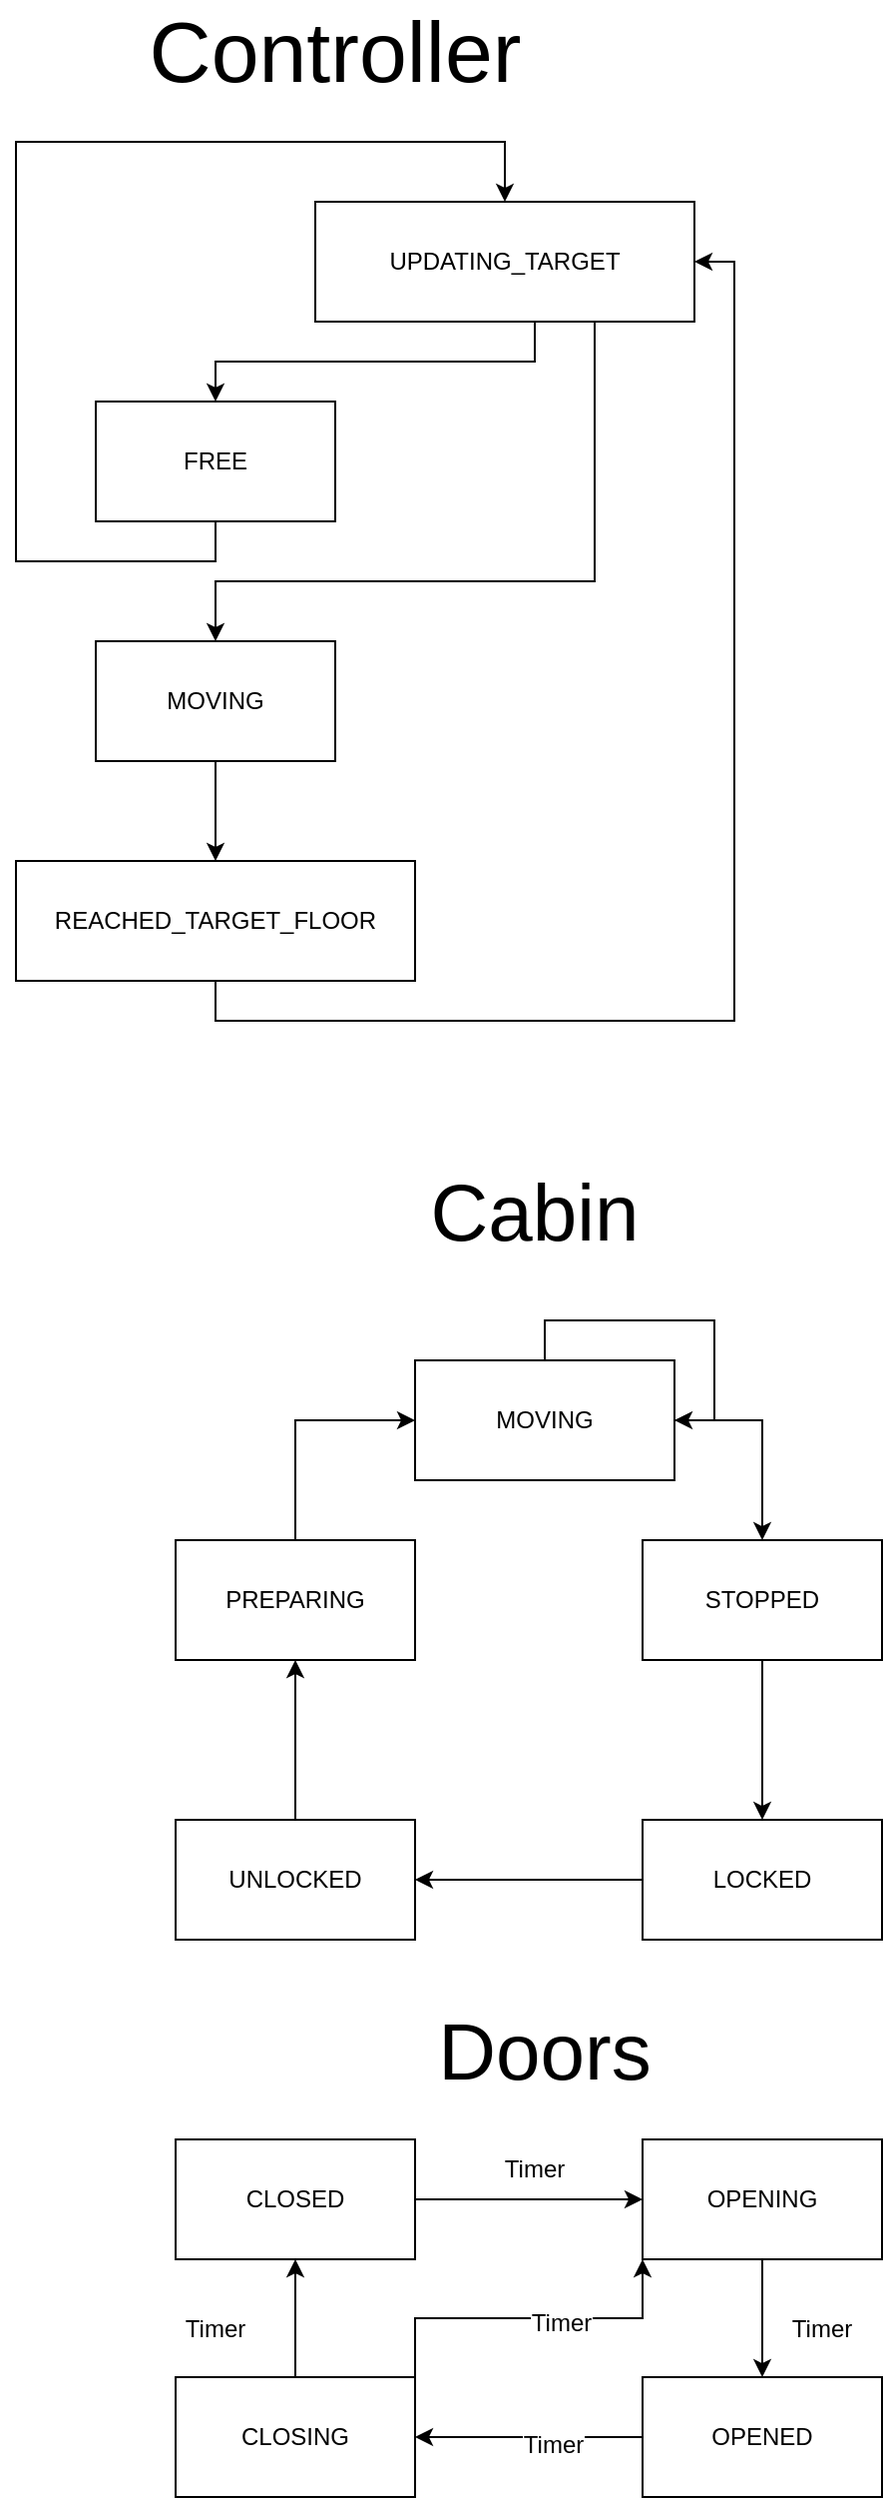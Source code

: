 <mxfile version="19.0.0" type="device"><diagram id="C5RBs43oDa-KdzZeNtuy" name="Page-1"><mxGraphModel dx="769" dy="1669" grid="1" gridSize="10" guides="1" tooltips="1" connect="1" arrows="1" fold="1" page="1" pageScale="1" pageWidth="827" pageHeight="1169" math="0" shadow="0"><root><mxCell id="WIyWlLk6GJQsqaUBKTNV-0"/><mxCell id="WIyWlLk6GJQsqaUBKTNV-1" parent="WIyWlLk6GJQsqaUBKTNV-0"/><mxCell id="HdMJO_OMeGYhYiuFoTVS-17" style="edgeStyle=orthogonalEdgeStyle;rounded=0;orthogonalLoop=1;jettySize=auto;html=1;exitX=0.5;exitY=1;exitDx=0;exitDy=0;entryX=0.5;entryY=0;entryDx=0;entryDy=0;" parent="WIyWlLk6GJQsqaUBKTNV-1" source="HdMJO_OMeGYhYiuFoTVS-0" target="HdMJO_OMeGYhYiuFoTVS-8" edge="1"><mxGeometry relative="1" as="geometry"><Array as="points"><mxPoint x="200" y="200"/><mxPoint x="100" y="200"/><mxPoint x="100" y="-10"/><mxPoint x="345" y="-10"/></Array></mxGeometry></mxCell><mxCell id="HdMJO_OMeGYhYiuFoTVS-0" value="FREE" style="rounded=0;whiteSpace=wrap;html=1;" parent="WIyWlLk6GJQsqaUBKTNV-1" vertex="1"><mxGeometry x="140" y="120" width="120" height="60" as="geometry"/></mxCell><mxCell id="HdMJO_OMeGYhYiuFoTVS-15" style="edgeStyle=orthogonalEdgeStyle;rounded=0;orthogonalLoop=1;jettySize=auto;html=1;exitX=0.5;exitY=1;exitDx=0;exitDy=0;" parent="WIyWlLk6GJQsqaUBKTNV-1" source="HdMJO_OMeGYhYiuFoTVS-1" target="HdMJO_OMeGYhYiuFoTVS-2" edge="1"><mxGeometry relative="1" as="geometry"/></mxCell><mxCell id="HdMJO_OMeGYhYiuFoTVS-1" value="MOVING" style="rounded=0;whiteSpace=wrap;html=1;" parent="WIyWlLk6GJQsqaUBKTNV-1" vertex="1"><mxGeometry x="140" y="240" width="120" height="60" as="geometry"/></mxCell><mxCell id="HdMJO_OMeGYhYiuFoTVS-24" style="edgeStyle=orthogonalEdgeStyle;rounded=0;orthogonalLoop=1;jettySize=auto;html=1;exitX=0.5;exitY=1;exitDx=0;exitDy=0;entryX=1;entryY=0.5;entryDx=0;entryDy=0;" parent="WIyWlLk6GJQsqaUBKTNV-1" source="HdMJO_OMeGYhYiuFoTVS-2" target="HdMJO_OMeGYhYiuFoTVS-8" edge="1"><mxGeometry relative="1" as="geometry"/></mxCell><mxCell id="HdMJO_OMeGYhYiuFoTVS-2" value="REACHED_TARGET_FLOOR" style="rounded=0;whiteSpace=wrap;html=1;" parent="WIyWlLk6GJQsqaUBKTNV-1" vertex="1"><mxGeometry x="100" y="350" width="200" height="60" as="geometry"/></mxCell><mxCell id="HdMJO_OMeGYhYiuFoTVS-9" style="edgeStyle=orthogonalEdgeStyle;rounded=0;orthogonalLoop=1;jettySize=auto;html=1;exitX=0.5;exitY=1;exitDx=0;exitDy=0;" parent="WIyWlLk6GJQsqaUBKTNV-1" source="HdMJO_OMeGYhYiuFoTVS-8" target="HdMJO_OMeGYhYiuFoTVS-0" edge="1"><mxGeometry relative="1" as="geometry"><Array as="points"><mxPoint x="360" y="70"/><mxPoint x="360" y="100"/><mxPoint x="200" y="100"/></Array></mxGeometry></mxCell><mxCell id="HdMJO_OMeGYhYiuFoTVS-10" style="edgeStyle=orthogonalEdgeStyle;rounded=0;orthogonalLoop=1;jettySize=auto;html=1;exitX=0.5;exitY=1;exitDx=0;exitDy=0;" parent="WIyWlLk6GJQsqaUBKTNV-1" source="HdMJO_OMeGYhYiuFoTVS-8" target="HdMJO_OMeGYhYiuFoTVS-1" edge="1"><mxGeometry relative="1" as="geometry"><Array as="points"><mxPoint x="345" y="70"/><mxPoint x="390" y="70"/><mxPoint x="390" y="210"/><mxPoint x="200" y="210"/></Array></mxGeometry></mxCell><mxCell id="HdMJO_OMeGYhYiuFoTVS-8" value="UPDATING_TARGET" style="rounded=0;whiteSpace=wrap;html=1;" parent="WIyWlLk6GJQsqaUBKTNV-1" vertex="1"><mxGeometry x="250" y="20" width="190" height="60" as="geometry"/></mxCell><mxCell id="HdMJO_OMeGYhYiuFoTVS-25" value="Controller" style="text;html=1;strokeColor=none;fillColor=none;align=center;verticalAlign=middle;whiteSpace=wrap;rounded=0;fontSize=43;" parent="WIyWlLk6GJQsqaUBKTNV-1" vertex="1"><mxGeometry x="230" y="-70" width="60" height="30" as="geometry"/></mxCell><mxCell id="HdMJO_OMeGYhYiuFoTVS-34" style="edgeStyle=orthogonalEdgeStyle;rounded=0;orthogonalLoop=1;jettySize=auto;html=1;exitX=1;exitY=0.5;exitDx=0;exitDy=0;fontSize=12;" parent="WIyWlLk6GJQsqaUBKTNV-1" source="HdMJO_OMeGYhYiuFoTVS-26" target="HdMJO_OMeGYhYiuFoTVS-27" edge="1"><mxGeometry relative="1" as="geometry"/></mxCell><mxCell id="HdMJO_OMeGYhYiuFoTVS-26" value="MOVING" style="rounded=0;whiteSpace=wrap;html=1;fontSize=12;" parent="WIyWlLk6GJQsqaUBKTNV-1" vertex="1"><mxGeometry x="300" y="600" width="130" height="60" as="geometry"/></mxCell><mxCell id="HdMJO_OMeGYhYiuFoTVS-35" style="edgeStyle=orthogonalEdgeStyle;rounded=0;orthogonalLoop=1;jettySize=auto;html=1;exitX=0.5;exitY=1;exitDx=0;exitDy=0;entryX=0.5;entryY=0;entryDx=0;entryDy=0;fontSize=12;" parent="WIyWlLk6GJQsqaUBKTNV-1" source="HdMJO_OMeGYhYiuFoTVS-27" target="HdMJO_OMeGYhYiuFoTVS-28" edge="1"><mxGeometry relative="1" as="geometry"/></mxCell><mxCell id="HdMJO_OMeGYhYiuFoTVS-27" value="STOPPED" style="rounded=0;whiteSpace=wrap;html=1;fontSize=12;" parent="WIyWlLk6GJQsqaUBKTNV-1" vertex="1"><mxGeometry x="414" y="690" width="120" height="60" as="geometry"/></mxCell><mxCell id="HdMJO_OMeGYhYiuFoTVS-36" style="edgeStyle=orthogonalEdgeStyle;rounded=0;orthogonalLoop=1;jettySize=auto;html=1;exitX=0;exitY=0.5;exitDx=0;exitDy=0;entryX=1;entryY=0.5;entryDx=0;entryDy=0;fontSize=12;" parent="WIyWlLk6GJQsqaUBKTNV-1" source="HdMJO_OMeGYhYiuFoTVS-28" target="HdMJO_OMeGYhYiuFoTVS-29" edge="1"><mxGeometry relative="1" as="geometry"/></mxCell><mxCell id="HdMJO_OMeGYhYiuFoTVS-28" value="LOCKED" style="rounded=0;whiteSpace=wrap;html=1;fontSize=12;" parent="WIyWlLk6GJQsqaUBKTNV-1" vertex="1"><mxGeometry x="414" y="830" width="120" height="60" as="geometry"/></mxCell><mxCell id="HdMJO_OMeGYhYiuFoTVS-31" style="edgeStyle=orthogonalEdgeStyle;rounded=0;orthogonalLoop=1;jettySize=auto;html=1;exitX=0.5;exitY=0;exitDx=0;exitDy=0;entryX=0.5;entryY=1;entryDx=0;entryDy=0;fontSize=12;" parent="WIyWlLk6GJQsqaUBKTNV-1" source="HdMJO_OMeGYhYiuFoTVS-29" target="HdMJO_OMeGYhYiuFoTVS-30" edge="1"><mxGeometry relative="1" as="geometry"/></mxCell><mxCell id="HdMJO_OMeGYhYiuFoTVS-29" value="UNLOCKED" style="rounded=0;whiteSpace=wrap;html=1;fontSize=12;" parent="WIyWlLk6GJQsqaUBKTNV-1" vertex="1"><mxGeometry x="180" y="830" width="120" height="60" as="geometry"/></mxCell><mxCell id="HdMJO_OMeGYhYiuFoTVS-32" style="edgeStyle=orthogonalEdgeStyle;rounded=0;orthogonalLoop=1;jettySize=auto;html=1;exitX=0.5;exitY=0;exitDx=0;exitDy=0;entryX=0;entryY=0.5;entryDx=0;entryDy=0;fontSize=12;" parent="WIyWlLk6GJQsqaUBKTNV-1" source="HdMJO_OMeGYhYiuFoTVS-30" target="HdMJO_OMeGYhYiuFoTVS-26" edge="1"><mxGeometry relative="1" as="geometry"/></mxCell><mxCell id="HdMJO_OMeGYhYiuFoTVS-30" value="PREPARING" style="rounded=0;whiteSpace=wrap;html=1;fontSize=12;" parent="WIyWlLk6GJQsqaUBKTNV-1" vertex="1"><mxGeometry x="180" y="690" width="120" height="60" as="geometry"/></mxCell><mxCell id="HdMJO_OMeGYhYiuFoTVS-33" style="edgeStyle=orthogonalEdgeStyle;rounded=0;orthogonalLoop=1;jettySize=auto;html=1;exitX=0.5;exitY=0;exitDx=0;exitDy=0;entryX=1;entryY=0.5;entryDx=0;entryDy=0;fontSize=12;" parent="WIyWlLk6GJQsqaUBKTNV-1" source="HdMJO_OMeGYhYiuFoTVS-26" target="HdMJO_OMeGYhYiuFoTVS-26" edge="1"><mxGeometry relative="1" as="geometry"/></mxCell><mxCell id="HdMJO_OMeGYhYiuFoTVS-37" value="Cabin" style="text;html=1;strokeColor=none;fillColor=none;align=center;verticalAlign=middle;whiteSpace=wrap;rounded=0;fontSize=40;" parent="WIyWlLk6GJQsqaUBKTNV-1" vertex="1"><mxGeometry x="330" y="510" width="60" height="30" as="geometry"/></mxCell><mxCell id="HdMJO_OMeGYhYiuFoTVS-44" style="edgeStyle=orthogonalEdgeStyle;rounded=0;orthogonalLoop=1;jettySize=auto;html=1;exitX=1;exitY=0.5;exitDx=0;exitDy=0;entryX=0;entryY=0.5;entryDx=0;entryDy=0;fontSize=12;" parent="WIyWlLk6GJQsqaUBKTNV-1" source="HdMJO_OMeGYhYiuFoTVS-38" target="HdMJO_OMeGYhYiuFoTVS-41" edge="1"><mxGeometry relative="1" as="geometry"/></mxCell><mxCell id="HdMJO_OMeGYhYiuFoTVS-38" value="CLOSED" style="rounded=0;whiteSpace=wrap;html=1;fontSize=12;" parent="WIyWlLk6GJQsqaUBKTNV-1" vertex="1"><mxGeometry x="180" y="990" width="120" height="60" as="geometry"/></mxCell><mxCell id="HdMJO_OMeGYhYiuFoTVS-46" style="edgeStyle=orthogonalEdgeStyle;rounded=0;orthogonalLoop=1;jettySize=auto;html=1;exitX=0;exitY=0.5;exitDx=0;exitDy=0;entryX=1;entryY=0.5;entryDx=0;entryDy=0;fontSize=12;" parent="WIyWlLk6GJQsqaUBKTNV-1" source="HdMJO_OMeGYhYiuFoTVS-40" target="HdMJO_OMeGYhYiuFoTVS-42" edge="1"><mxGeometry relative="1" as="geometry"/></mxCell><mxCell id="HdMJO_OMeGYhYiuFoTVS-49" value="Timer" style="edgeLabel;html=1;align=center;verticalAlign=middle;resizable=0;points=[];fontSize=12;" parent="HdMJO_OMeGYhYiuFoTVS-46" vertex="1" connectable="0"><mxGeometry x="-0.207" y="4" relative="1" as="geometry"><mxPoint as="offset"/></mxGeometry></mxCell><mxCell id="HdMJO_OMeGYhYiuFoTVS-40" value="OPENED" style="rounded=0;whiteSpace=wrap;html=1;fontSize=12;" parent="WIyWlLk6GJQsqaUBKTNV-1" vertex="1"><mxGeometry x="414" y="1109" width="120" height="60" as="geometry"/></mxCell><mxCell id="HdMJO_OMeGYhYiuFoTVS-45" style="edgeStyle=orthogonalEdgeStyle;rounded=0;orthogonalLoop=1;jettySize=auto;html=1;exitX=0.5;exitY=1;exitDx=0;exitDy=0;fontSize=12;" parent="WIyWlLk6GJQsqaUBKTNV-1" source="HdMJO_OMeGYhYiuFoTVS-41" target="HdMJO_OMeGYhYiuFoTVS-40" edge="1"><mxGeometry relative="1" as="geometry"/></mxCell><mxCell id="HdMJO_OMeGYhYiuFoTVS-41" value="OPENING" style="rounded=0;whiteSpace=wrap;html=1;fontSize=12;" parent="WIyWlLk6GJQsqaUBKTNV-1" vertex="1"><mxGeometry x="414" y="990" width="120" height="60" as="geometry"/></mxCell><mxCell id="HdMJO_OMeGYhYiuFoTVS-43" style="edgeStyle=orthogonalEdgeStyle;rounded=0;orthogonalLoop=1;jettySize=auto;html=1;exitX=0.5;exitY=0;exitDx=0;exitDy=0;entryX=0.5;entryY=1;entryDx=0;entryDy=0;fontSize=12;" parent="WIyWlLk6GJQsqaUBKTNV-1" source="HdMJO_OMeGYhYiuFoTVS-42" target="HdMJO_OMeGYhYiuFoTVS-38" edge="1"><mxGeometry relative="1" as="geometry"/></mxCell><mxCell id="HdMJO_OMeGYhYiuFoTVS-47" style="edgeStyle=orthogonalEdgeStyle;rounded=0;orthogonalLoop=1;jettySize=auto;html=1;exitX=1;exitY=0;exitDx=0;exitDy=0;entryX=0;entryY=1;entryDx=0;entryDy=0;fontSize=12;" parent="WIyWlLk6GJQsqaUBKTNV-1" source="HdMJO_OMeGYhYiuFoTVS-42" target="HdMJO_OMeGYhYiuFoTVS-41" edge="1"><mxGeometry relative="1" as="geometry"/></mxCell><mxCell id="HdMJO_OMeGYhYiuFoTVS-48" value="Timer" style="edgeLabel;html=1;align=center;verticalAlign=middle;resizable=0;points=[];fontSize=12;" parent="HdMJO_OMeGYhYiuFoTVS-47" vertex="1" connectable="0"><mxGeometry x="0.183" y="-1" relative="1" as="geometry"><mxPoint y="1" as="offset"/></mxGeometry></mxCell><mxCell id="HdMJO_OMeGYhYiuFoTVS-42" value="CLOSING" style="rounded=0;whiteSpace=wrap;html=1;fontSize=12;" parent="WIyWlLk6GJQsqaUBKTNV-1" vertex="1"><mxGeometry x="180" y="1109" width="120" height="60" as="geometry"/></mxCell><mxCell id="HdMJO_OMeGYhYiuFoTVS-50" value="Timer" style="text;html=1;strokeColor=none;fillColor=none;align=center;verticalAlign=middle;whiteSpace=wrap;rounded=0;fontSize=12;" parent="WIyWlLk6GJQsqaUBKTNV-1" vertex="1"><mxGeometry x="330" y="990" width="60" height="30" as="geometry"/></mxCell><mxCell id="HdMJO_OMeGYhYiuFoTVS-51" value="Timer" style="text;html=1;strokeColor=none;fillColor=none;align=center;verticalAlign=middle;whiteSpace=wrap;rounded=0;fontSize=12;" parent="WIyWlLk6GJQsqaUBKTNV-1" vertex="1"><mxGeometry x="474" y="1070" width="60" height="30" as="geometry"/></mxCell><mxCell id="HdMJO_OMeGYhYiuFoTVS-52" value="Timer" style="text;html=1;strokeColor=none;fillColor=none;align=center;verticalAlign=middle;whiteSpace=wrap;rounded=0;fontSize=12;" parent="WIyWlLk6GJQsqaUBKTNV-1" vertex="1"><mxGeometry x="170" y="1070" width="60" height="30" as="geometry"/></mxCell><mxCell id="HdMJO_OMeGYhYiuFoTVS-53" value="Doors" style="text;html=1;strokeColor=none;fillColor=none;align=center;verticalAlign=middle;whiteSpace=wrap;rounded=0;fontSize=40;" parent="WIyWlLk6GJQsqaUBKTNV-1" vertex="1"><mxGeometry x="335" y="930" width="60" height="30" as="geometry"/></mxCell></root></mxGraphModel></diagram></mxfile>